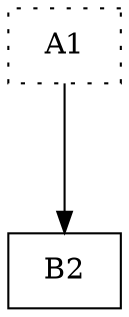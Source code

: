 digraph G {
graph [root="Demo",rankdir   = TB, nodesep           = 0.6, mindist     = 1.0, ranksep = 1.0, overlap = false]
node [style     = "filled", fillcolor = "white", color = "black"]
A1[cpu="0", flags="0x00000008", type="blockalign", tperiod=1000, pattern="patternA", patentry=1, patexit="false", beamproc="beamA", bpentry="false", bpexit="false", qlo=1, qhi="false", qil="false", shape= "rectangle", style= "dotted, filled", fillcolor = "white"];
B2[cpu="0", flags="0x00100007", type="block", tperiod="1000", pattern="patternA", patentry="false", patexit=1, beamproc="beamB", bpentry="false", bpexit="false", qlo="true", qhi="false", qil="false", shape= "rectangle", fillcolor = "white"];
A1->B2 [type="altdst", color = "black"];
}
